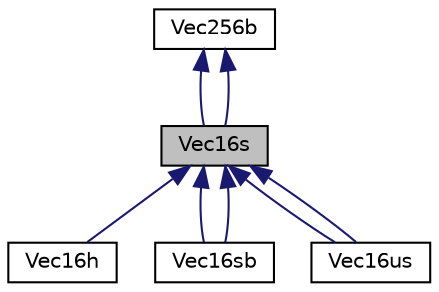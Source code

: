 digraph "Vec16s"
{
 // LATEX_PDF_SIZE
  edge [fontname="Helvetica",fontsize="10",labelfontname="Helvetica",labelfontsize="10"];
  node [fontname="Helvetica",fontsize="10",shape=record];
  Node1 [label="Vec16s",height=0.2,width=0.4,color="black", fillcolor="grey75", style="filled", fontcolor="black",tooltip=" "];
  Node2 -> Node1 [dir="back",color="midnightblue",fontsize="10",style="solid",fontname="Helvetica"];
  Node2 [label="Vec256b",height=0.2,width=0.4,color="black", fillcolor="white", style="filled",URL="$classVec256b.html",tooltip=" "];
  Node2 -> Node1 [dir="back",color="midnightblue",fontsize="10",style="solid",fontname="Helvetica"];
  Node1 -> Node3 [dir="back",color="midnightblue",fontsize="10",style="solid",fontname="Helvetica"];
  Node3 [label="Vec16h",height=0.2,width=0.4,color="black", fillcolor="white", style="filled",URL="$classVec16h.html",tooltip=" "];
  Node1 -> Node4 [dir="back",color="midnightblue",fontsize="10",style="solid",fontname="Helvetica"];
  Node4 [label="Vec16sb",height=0.2,width=0.4,color="black", fillcolor="white", style="filled",URL="$classVec16sb.html",tooltip=" "];
  Node1 -> Node4 [dir="back",color="midnightblue",fontsize="10",style="solid",fontname="Helvetica"];
  Node1 -> Node5 [dir="back",color="midnightblue",fontsize="10",style="solid",fontname="Helvetica"];
  Node5 [label="Vec16us",height=0.2,width=0.4,color="black", fillcolor="white", style="filled",URL="$classVec16us.html",tooltip=" "];
  Node1 -> Node5 [dir="back",color="midnightblue",fontsize="10",style="solid",fontname="Helvetica"];
}
